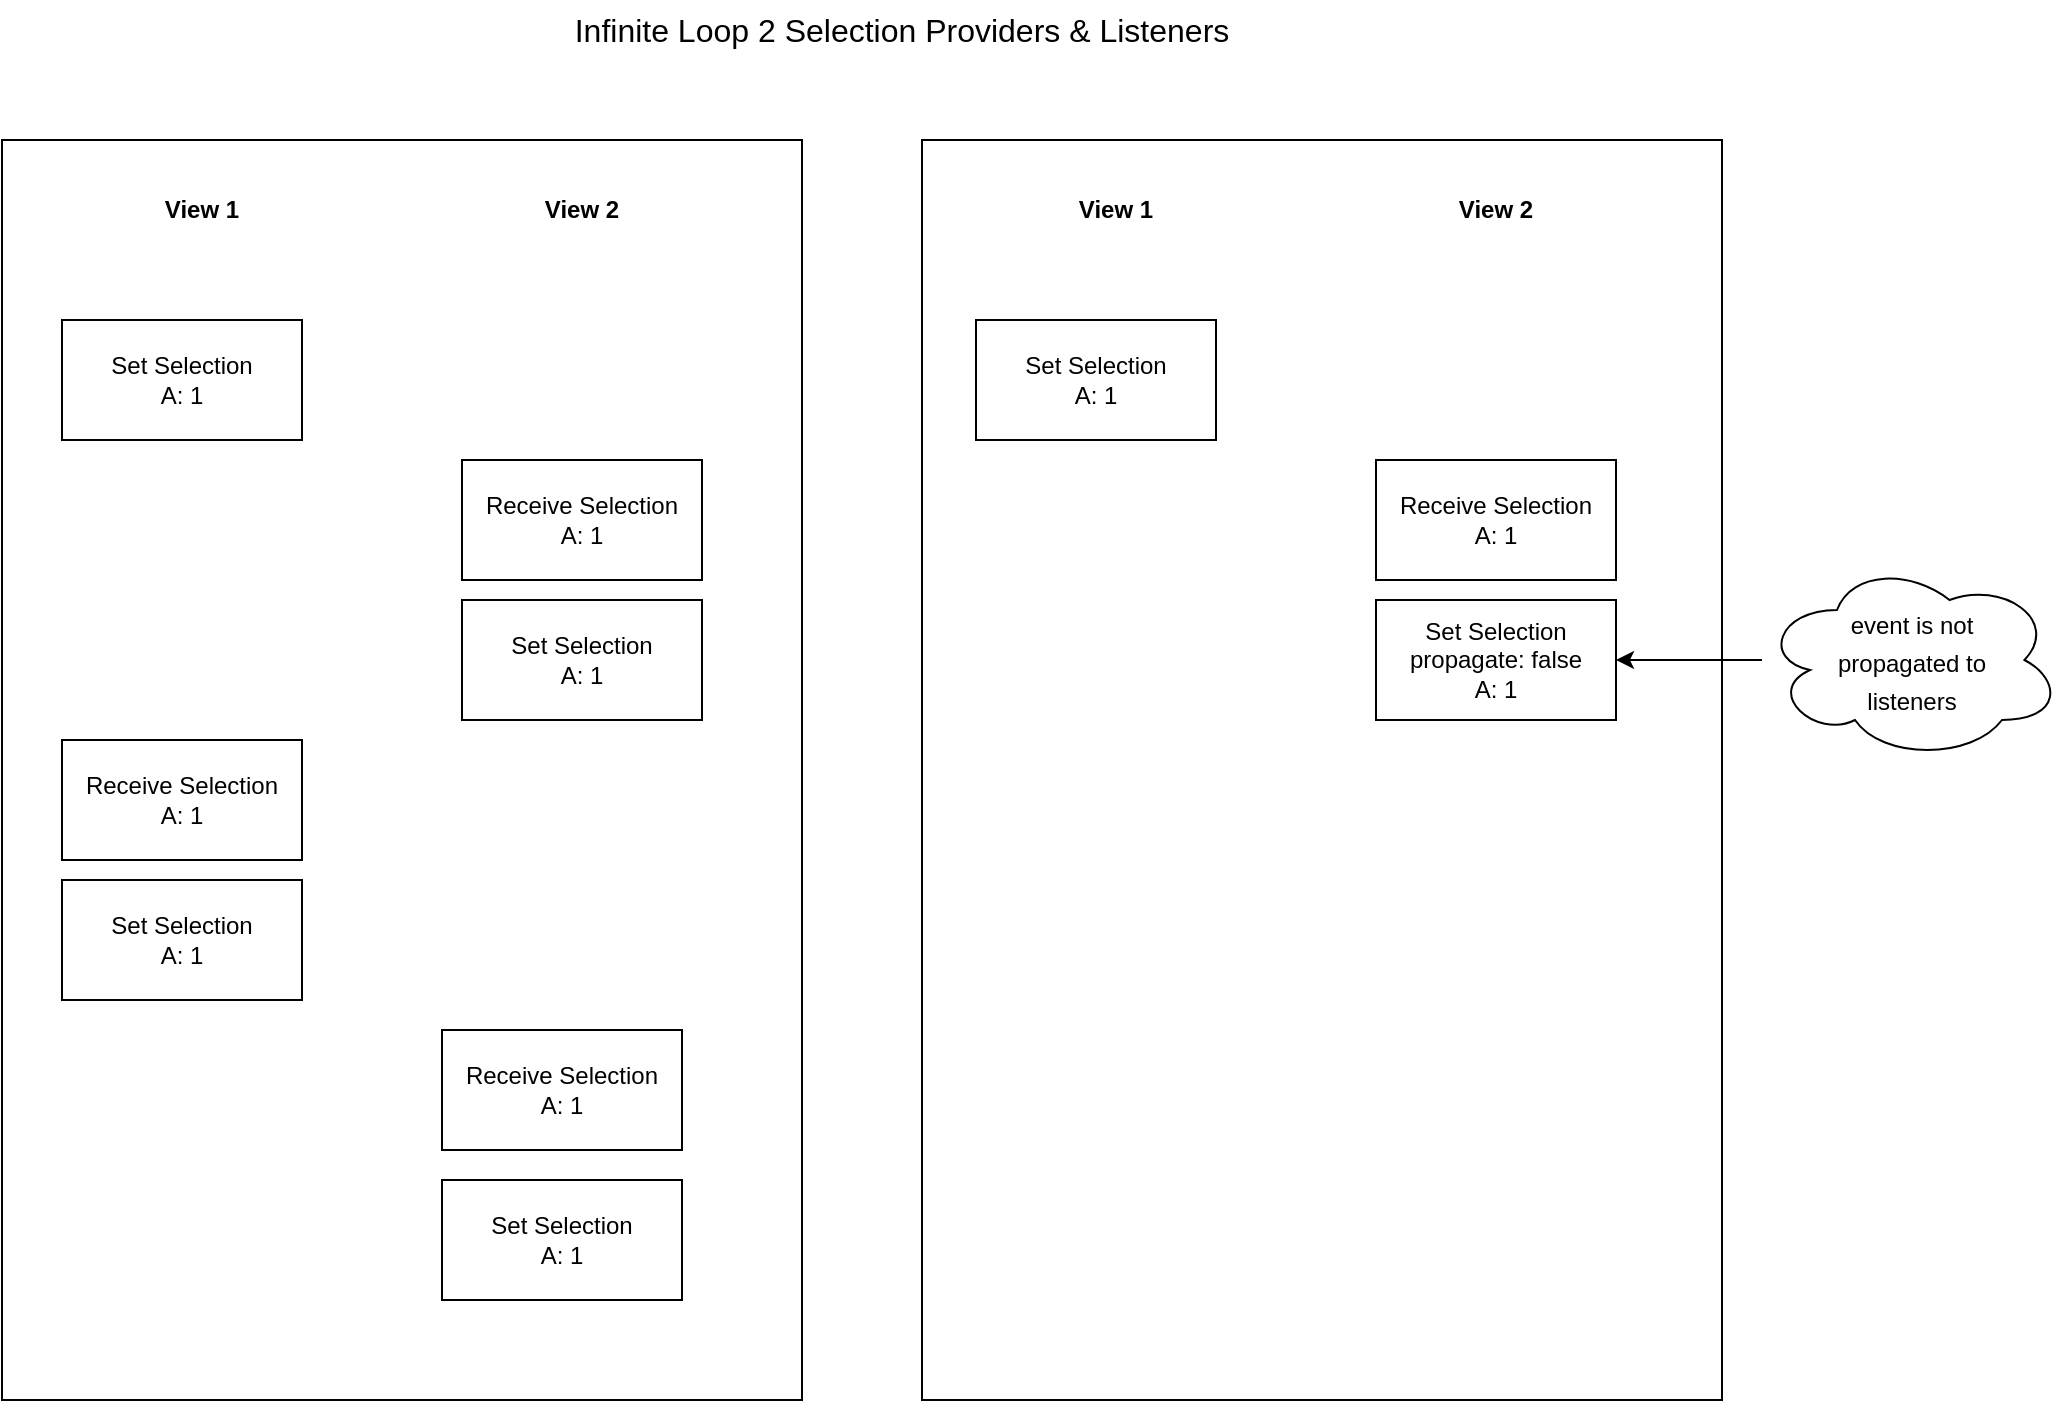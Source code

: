 <mxfile version="15.4.0" type="device" pages="2"><diagram id="l4Db9nN0_UlmI2cC7WVm" name="Problem 1"><mxGraphModel dx="1551" dy="1380" grid="1" gridSize="10" guides="1" tooltips="1" connect="1" arrows="1" fold="1" page="1" pageScale="1" pageWidth="827" pageHeight="1169" math="0" shadow="0"><root><mxCell id="0"/><mxCell id="1" parent="0"/><mxCell id="G6zWpxWTZns26zx6kyhU-2" value="" style="rounded=0;whiteSpace=wrap;html=1;" vertex="1" parent="1"><mxGeometry x="480" y="80" width="400" height="630" as="geometry"/></mxCell><mxCell id="G6zWpxWTZns26zx6kyhU-1" value="" style="rounded=0;whiteSpace=wrap;html=1;" vertex="1" parent="1"><mxGeometry x="20" y="80" width="400" height="630" as="geometry"/></mxCell><mxCell id="KPevP6yZJNVF0TLCT2a_-1" value="Set Selection&lt;br&gt;A: 1" style="rounded=0;whiteSpace=wrap;html=1;" vertex="1" parent="1"><mxGeometry x="50" y="170" width="120" height="60" as="geometry"/></mxCell><mxCell id="KPevP6yZJNVF0TLCT2a_-2" value="View 1" style="text;html=1;strokeColor=none;fillColor=none;align=center;verticalAlign=middle;whiteSpace=wrap;rounded=0;fontStyle=1" vertex="1" parent="1"><mxGeometry x="90" y="100" width="60" height="30" as="geometry"/></mxCell><mxCell id="KPevP6yZJNVF0TLCT2a_-3" value="View 2" style="text;html=1;strokeColor=none;fillColor=none;align=center;verticalAlign=middle;whiteSpace=wrap;rounded=0;fontStyle=1" vertex="1" parent="1"><mxGeometry x="280" y="100" width="60" height="30" as="geometry"/></mxCell><mxCell id="KPevP6yZJNVF0TLCT2a_-4" value="Receive Selection&lt;br&gt;A: 1" style="rounded=0;whiteSpace=wrap;html=1;" vertex="1" parent="1"><mxGeometry x="250" y="240" width="120" height="60" as="geometry"/></mxCell><mxCell id="KPevP6yZJNVF0TLCT2a_-6" value="Set Selection&lt;br&gt;A: 1" style="rounded=0;whiteSpace=wrap;html=1;" vertex="1" parent="1"><mxGeometry x="250" y="310" width="120" height="60" as="geometry"/></mxCell><mxCell id="KPevP6yZJNVF0TLCT2a_-7" value="Receive Selection&lt;br&gt;A: 1" style="rounded=0;whiteSpace=wrap;html=1;" vertex="1" parent="1"><mxGeometry x="50" y="380" width="120" height="60" as="geometry"/></mxCell><mxCell id="KPevP6yZJNVF0TLCT2a_-8" value="Set Selection&lt;br&gt;A: 1" style="rounded=0;whiteSpace=wrap;html=1;" vertex="1" parent="1"><mxGeometry x="50" y="450" width="120" height="60" as="geometry"/></mxCell><mxCell id="KPevP6yZJNVF0TLCT2a_-9" value="Receive Selection&lt;br&gt;A: 1" style="rounded=0;whiteSpace=wrap;html=1;" vertex="1" parent="1"><mxGeometry x="240" y="525" width="120" height="60" as="geometry"/></mxCell><mxCell id="KPevP6yZJNVF0TLCT2a_-10" value="Set Selection&lt;br&gt;A: 1" style="rounded=0;whiteSpace=wrap;html=1;" vertex="1" parent="1"><mxGeometry x="240" y="600" width="120" height="60" as="geometry"/></mxCell><mxCell id="BFpaBMGR58D4b0mDv4fT-1" value="Infinite Loop 2 Selection Providers &amp;amp; Listeners" style="text;html=1;strokeColor=none;fillColor=none;align=center;verticalAlign=middle;whiteSpace=wrap;rounded=0;fontSize=16;" vertex="1" parent="1"><mxGeometry x="280" y="10" width="380" height="30" as="geometry"/></mxCell><mxCell id="QanyFaCXUcvdsEEed0iW-1" value="Set Selection&lt;br&gt;A: 1" style="rounded=0;whiteSpace=wrap;html=1;" vertex="1" parent="1"><mxGeometry x="507" y="170" width="120" height="60" as="geometry"/></mxCell><mxCell id="QanyFaCXUcvdsEEed0iW-2" value="View 1" style="text;html=1;strokeColor=none;fillColor=none;align=center;verticalAlign=middle;whiteSpace=wrap;rounded=0;fontStyle=1" vertex="1" parent="1"><mxGeometry x="547" y="100" width="60" height="30" as="geometry"/></mxCell><mxCell id="QanyFaCXUcvdsEEed0iW-3" value="View 2" style="text;html=1;strokeColor=none;fillColor=none;align=center;verticalAlign=middle;whiteSpace=wrap;rounded=0;fontStyle=1" vertex="1" parent="1"><mxGeometry x="737" y="100" width="60" height="30" as="geometry"/></mxCell><mxCell id="QanyFaCXUcvdsEEed0iW-4" value="Receive Selection&lt;br&gt;A: 1" style="rounded=0;whiteSpace=wrap;html=1;" vertex="1" parent="1"><mxGeometry x="707" y="240" width="120" height="60" as="geometry"/></mxCell><mxCell id="QanyFaCXUcvdsEEed0iW-5" value="Set Selection&lt;br&gt;propagate: false&lt;br&gt;A: 1" style="rounded=0;whiteSpace=wrap;html=1;" vertex="1" parent="1"><mxGeometry x="707" y="310" width="120" height="60" as="geometry"/></mxCell><mxCell id="_TFkzuqtZymTvakCT3Rd-2" style="edgeStyle=orthogonalEdgeStyle;rounded=0;orthogonalLoop=1;jettySize=auto;html=1;entryX=1;entryY=0.5;entryDx=0;entryDy=0;fontSize=16;strokeColor=default;" edge="1" parent="1" source="_TFkzuqtZymTvakCT3Rd-1" target="QanyFaCXUcvdsEEed0iW-5"><mxGeometry relative="1" as="geometry"/></mxCell><mxCell id="_TFkzuqtZymTvakCT3Rd-1" value="&lt;font style=&quot;font-size: 12px&quot;&gt;event is not&lt;br&gt;propagated to&lt;br&gt;listeners&lt;/font&gt;" style="ellipse;shape=cloud;whiteSpace=wrap;html=1;fontSize=16;" vertex="1" parent="1"><mxGeometry x="900" y="290" width="150" height="100" as="geometry"/></mxCell></root></mxGraphModel></diagram><diagram id="6-kbGV_5D0azuy5XPtBv" name="Problem 2"><mxGraphModel dx="905" dy="805" grid="1" gridSize="10" guides="1" tooltips="1" connect="1" arrows="1" fold="1" page="1" pageScale="1" pageWidth="827" pageHeight="1169" math="0" shadow="0"><root><mxCell id="FGVTQJrTZnXFoqCBb2Ob-0"/><mxCell id="FGVTQJrTZnXFoqCBb2Ob-1" parent="FGVTQJrTZnXFoqCBb2Ob-0"/><mxCell id="FGVTQJrTZnXFoqCBb2Ob-3" value="" style="rounded=0;whiteSpace=wrap;html=1;" vertex="1" parent="FGVTQJrTZnXFoqCBb2Ob-1"><mxGeometry x="20" y="80" width="200" height="630" as="geometry"/></mxCell><mxCell id="FGVTQJrTZnXFoqCBb2Ob-4" value="Set Selection&lt;br&gt;A: 1" style="rounded=0;whiteSpace=wrap;html=1;" vertex="1" parent="FGVTQJrTZnXFoqCBb2Ob-1"><mxGeometry x="50" y="170" width="120" height="60" as="geometry"/></mxCell><mxCell id="FGVTQJrTZnXFoqCBb2Ob-5" value="View 1" style="text;html=1;strokeColor=none;fillColor=none;align=center;verticalAlign=middle;whiteSpace=wrap;rounded=0;fontStyle=1" vertex="1" parent="FGVTQJrTZnXFoqCBb2Ob-1"><mxGeometry x="90" y="100" width="60" height="30" as="geometry"/></mxCell><mxCell id="FGVTQJrTZnXFoqCBb2Ob-9" value="Receive Selection&lt;br&gt;A: 1" style="rounded=0;whiteSpace=wrap;html=1;" vertex="1" parent="FGVTQJrTZnXFoqCBb2Ob-1"><mxGeometry x="50" y="250" width="120" height="60" as="geometry"/></mxCell><mxCell id="FGVTQJrTZnXFoqCBb2Ob-10" value="Set Selection&lt;br&gt;A: 1" style="rounded=0;whiteSpace=wrap;html=1;" vertex="1" parent="FGVTQJrTZnXFoqCBb2Ob-1"><mxGeometry x="50" y="330" width="120" height="60" as="geometry"/></mxCell><mxCell id="FGVTQJrTZnXFoqCBb2Ob-13" value="Infinite Loop 1 Selection Provider &amp;amp; Listener" style="text;html=1;strokeColor=none;fillColor=none;align=center;verticalAlign=middle;whiteSpace=wrap;rounded=0;fontSize=16;" vertex="1" parent="FGVTQJrTZnXFoqCBb2Ob-1"><mxGeometry x="80" y="10" width="380" height="30" as="geometry"/></mxCell><mxCell id="FGVTQJrTZnXFoqCBb2Ob-19" value="Receive Selection&lt;br&gt;A: 1" style="rounded=0;whiteSpace=wrap;html=1;" vertex="1" parent="FGVTQJrTZnXFoqCBb2Ob-1"><mxGeometry x="50" y="410" width="120" height="60" as="geometry"/></mxCell><mxCell id="FGVTQJrTZnXFoqCBb2Ob-20" value="Set Selection&lt;br&gt;A: 1" style="rounded=0;whiteSpace=wrap;html=1;" vertex="1" parent="FGVTQJrTZnXFoqCBb2Ob-1"><mxGeometry x="50" y="490" width="120" height="60" as="geometry"/></mxCell><mxCell id="FGVTQJrTZnXFoqCBb2Ob-21" value="" style="rounded=0;whiteSpace=wrap;html=1;" vertex="1" parent="FGVTQJrTZnXFoqCBb2Ob-1"><mxGeometry x="290" y="80" width="200" height="630" as="geometry"/></mxCell><mxCell id="FGVTQJrTZnXFoqCBb2Ob-22" value="Set Selection&lt;br&gt;A: 1" style="rounded=0;whiteSpace=wrap;html=1;" vertex="1" parent="FGVTQJrTZnXFoqCBb2Ob-1"><mxGeometry x="320" y="170" width="120" height="60" as="geometry"/></mxCell><mxCell id="FGVTQJrTZnXFoqCBb2Ob-23" value="View 1" style="text;html=1;strokeColor=none;fillColor=none;align=center;verticalAlign=middle;whiteSpace=wrap;rounded=0;fontStyle=1" vertex="1" parent="FGVTQJrTZnXFoqCBb2Ob-1"><mxGeometry x="360" y="100" width="60" height="30" as="geometry"/></mxCell><mxCell id="FGVTQJrTZnXFoqCBb2Ob-24" value="Receive Selection&lt;br&gt;self: true&lt;br&gt;A: 1" style="rounded=0;whiteSpace=wrap;html=1;" vertex="1" parent="FGVTQJrTZnXFoqCBb2Ob-1"><mxGeometry x="320" y="250" width="120" height="60" as="geometry"/></mxCell><mxCell id="mhe0DgiqdGH9O2Nu70qp-2" style="edgeStyle=orthogonalEdgeStyle;rounded=0;orthogonalLoop=1;jettySize=auto;html=1;entryX=1;entryY=0.5;entryDx=0;entryDy=0;fontSize=16;strokeColor=default;" edge="1" parent="FGVTQJrTZnXFoqCBb2Ob-1" source="mhe0DgiqdGH9O2Nu70qp-0" target="FGVTQJrTZnXFoqCBb2Ob-24"><mxGeometry relative="1" as="geometry"/></mxCell><mxCell id="mhe0DgiqdGH9O2Nu70qp-0" value="&lt;font style=&quot;font-size: 12px&quot;&gt;Ignore self&lt;br&gt;events&lt;/font&gt;" style="ellipse;shape=cloud;whiteSpace=wrap;html=1;fontSize=16;" vertex="1" parent="FGVTQJrTZnXFoqCBb2Ob-1"><mxGeometry x="520" y="230" width="120" height="80" as="geometry"/></mxCell></root></mxGraphModel></diagram></mxfile>